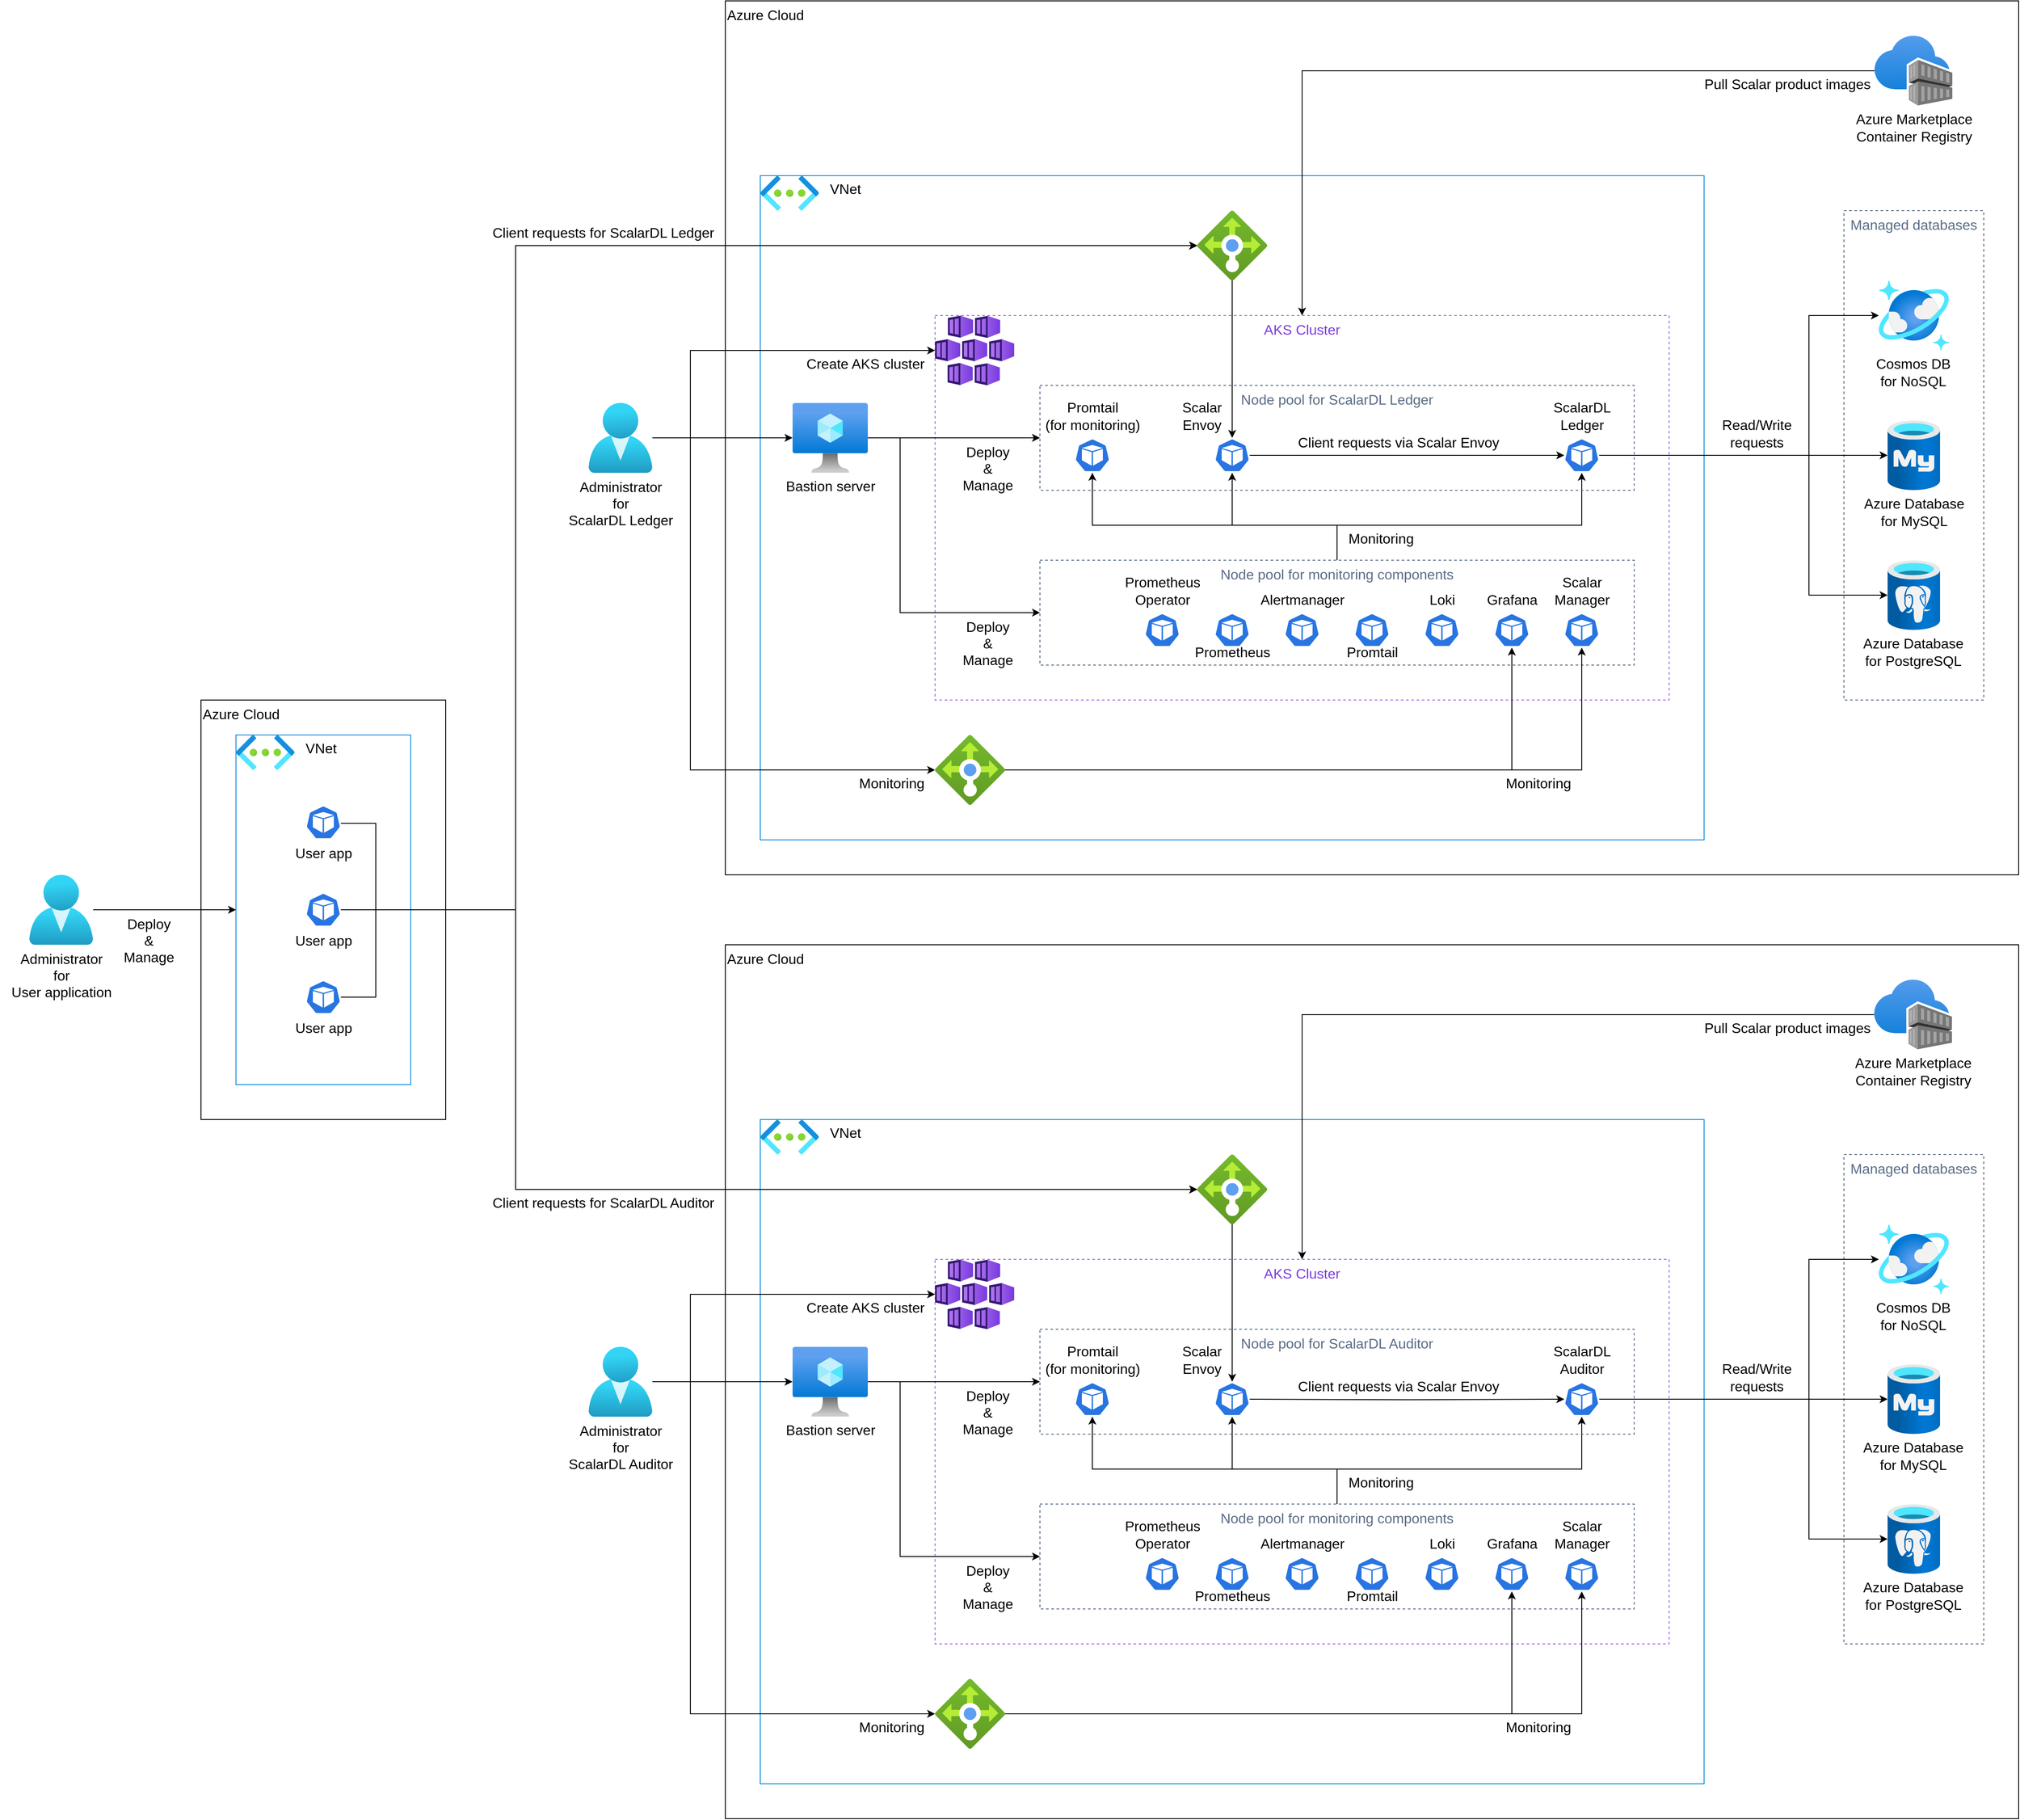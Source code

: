 <mxfile version="21.6.3" type="google">
  <diagram id="od8Rnb8N7IRgNO0WA-l_" name="ページ1">
    <mxGraphModel grid="1" page="1" gridSize="10" guides="1" tooltips="1" connect="1" arrows="1" fold="1" pageScale="1" pageWidth="827" pageHeight="1169" math="0" shadow="0">
      <root>
        <mxCell id="0" />
        <mxCell id="1" parent="0" />
        <mxCell id="EX_xdqJNYYm2CHZNdzQD-32" value="" style="fillColor=none;strokeColor=#1490df;verticalAlign=top;fontStyle=0;fontColor=#5A6C86;fontFamily=Helvetica;fontSize=12;align=left;" vertex="1" parent="1">
          <mxGeometry x="-640" y="280" width="1080" height="760" as="geometry" />
        </mxCell>
        <mxCell id="UtOP1kqGwqF7ZHsXyCKP-1" style="edgeStyle=orthogonalEdgeStyle;rounded=0;orthogonalLoop=1;jettySize=auto;html=1;" edge="1" parent="1" source="nU_rdTN2ys85tmJCLOdz-10" target="EX_xdqJNYYm2CHZNdzQD-21">
          <mxGeometry relative="1" as="geometry">
            <Array as="points">
              <mxPoint x="-920" y="1120" />
              <mxPoint x="-920" y="360" />
            </Array>
            <mxPoint x="-140" y="360" as="targetPoint" />
            <mxPoint x="-1120" y="1120.05" as="sourcePoint" />
          </mxGeometry>
        </mxCell>
        <mxCell id="UtOP1kqGwqF7ZHsXyCKP-7" style="edgeStyle=orthogonalEdgeStyle;rounded=0;orthogonalLoop=1;jettySize=auto;html=1;" edge="1" parent="1" source="nU_rdTN2ys85tmJCLOdz-10" target="EX_xdqJNYYm2CHZNdzQD-23">
          <mxGeometry relative="1" as="geometry">
            <Array as="points">
              <mxPoint x="-920" y="1120" />
              <mxPoint x="-920" y="1440" />
            </Array>
            <mxPoint x="-140.0" y="1440" as="targetPoint" />
            <mxPoint x="-1120" y="1120.05" as="sourcePoint" />
          </mxGeometry>
        </mxCell>
        <mxCell id="nU_rdTN2ys85tmJCLOdz-2" value="" style="fillColor=none;strokeColor=#1490df;verticalAlign=top;fontStyle=0;fontColor=#5A6C86;fontFamily=Helvetica;fontSize=12;align=left;" vertex="1" parent="1">
          <mxGeometry x="-1240" y="920" width="200" height="400" as="geometry" />
        </mxCell>
        <mxCell id="nU_rdTN2ys85tmJCLOdz-1" value="Azure Cloud" style="fillColor=none;strokeColor=#000000;verticalAlign=top;fontStyle=0;fontColor=#000000;fontFamily=Helvetica;fontSize=16;align=left;" vertex="1" parent="1">
          <mxGeometry x="-1280" y="880" width="280" height="480" as="geometry" />
        </mxCell>
        <mxCell id="UtOP1kqGwqF7ZHsXyCKP-2" style="edgeStyle=orthogonalEdgeStyle;rounded=0;orthogonalLoop=1;jettySize=auto;html=1;" edge="1" parent="1" source="nU_rdTN2ys85tmJCLOdz-11" target="EX_xdqJNYYm2CHZNdzQD-21">
          <mxGeometry relative="1" as="geometry">
            <Array as="points">
              <mxPoint x="-1080" y="1021" />
              <mxPoint x="-1080" y="1120" />
              <mxPoint x="-920" y="1120" />
              <mxPoint x="-920" y="360" />
            </Array>
            <mxPoint x="-140" y="360" as="targetPoint" />
            <mxPoint x="-1120" y="1027.05" as="sourcePoint" />
          </mxGeometry>
        </mxCell>
        <mxCell id="EX_xdqJNYYm2CHZNdzQD-35" value="Azure Cloud" style="fillColor=none;strokeColor=#000000;verticalAlign=top;fontStyle=0;fontColor=#000000;fontFamily=Helvetica;fontSize=16;align=left;" vertex="1" parent="1">
          <mxGeometry x="-680" y="80" width="1480" height="1000" as="geometry" />
        </mxCell>
        <mxCell id="EX_xdqJNYYm2CHZNdzQD-36" value="Azure Cloud" style="fillColor=none;strokeColor=#000000;verticalAlign=top;fontStyle=0;fontColor=#000000;fontFamily=Helvetica;fontSize=16;align=left;" vertex="1" parent="1">
          <mxGeometry x="-680" y="1160" width="1480" height="1000" as="geometry" />
        </mxCell>
        <mxCell id="EX_xdqJNYYm2CHZNdzQD-37" value="" style="fillColor=none;strokeColor=#1490df;verticalAlign=top;fontStyle=0;fontColor=#5A6C86;fontFamily=Helvetica;fontSize=12;align=left;" vertex="1" parent="1">
          <mxGeometry x="-640" y="1360" width="1080" height="760" as="geometry" />
        </mxCell>
        <mxCell id="EX_xdqJNYYm2CHZNdzQD-26" value="AKS Cluster" style="fillColor=none;strokeColor=#a265ec;dashed=1;verticalAlign=top;fontStyle=0;fontColor=#7a3ddd;strokeWidth=1;fontSize=16;" vertex="1" parent="1">
          <mxGeometry x="-440" y="440" width="840" height="440" as="geometry" />
        </mxCell>
        <mxCell id="EX_xdqJNYYm2CHZNdzQD-29" value="AKS Cluster" style="fillColor=none;strokeColor=#a265ec;dashed=1;verticalAlign=top;fontStyle=0;fontColor=#7a3ddd;strokeWidth=1;fontSize=16;" vertex="1" parent="1">
          <mxGeometry x="-440" y="1520" width="840" height="440" as="geometry" />
        </mxCell>
        <mxCell id="UtOP1kqGwqF7ZHsXyCKP-4" style="edgeStyle=orthogonalEdgeStyle;rounded=0;orthogonalLoop=1;jettySize=auto;html=1;" edge="1" parent="1" source="nU_rdTN2ys85tmJCLOdz-1" target="EX_xdqJNYYm2CHZNdzQD-23">
          <mxGeometry relative="1" as="geometry">
            <Array as="points">
              <mxPoint x="-920" y="1120" />
              <mxPoint x="-920" y="1440" />
            </Array>
            <mxPoint x="-140.0" y="1440" as="targetPoint" />
            <mxPoint x="-1120" y="1027.05" as="sourcePoint" />
          </mxGeometry>
        </mxCell>
        <mxCell id="UtOP1kqGwqF7ZHsXyCKP-8" style="edgeStyle=orthogonalEdgeStyle;rounded=0;orthogonalLoop=1;jettySize=auto;html=1;" edge="1" parent="1" source="nU_rdTN2ys85tmJCLOdz-1" target="EX_xdqJNYYm2CHZNdzQD-23">
          <mxGeometry relative="1" as="geometry">
            <Array as="points">
              <mxPoint x="-920" y="1120" />
              <mxPoint x="-920" y="1440" />
            </Array>
            <mxPoint x="-140.0" y="1440" as="targetPoint" />
            <mxPoint x="-1120" y="1212.95" as="sourcePoint" />
          </mxGeometry>
        </mxCell>
        <mxCell id="UtOP1kqGwqF7ZHsXyCKP-3" style="edgeStyle=orthogonalEdgeStyle;rounded=0;orthogonalLoop=1;jettySize=auto;html=1;" edge="1" parent="1" source="nU_rdTN2ys85tmJCLOdz-12" target="EX_xdqJNYYm2CHZNdzQD-21">
          <mxGeometry relative="1" as="geometry">
            <Array as="points">
              <mxPoint x="-1080" y="1220" />
              <mxPoint x="-1080" y="1120" />
              <mxPoint x="-920" y="1120" />
              <mxPoint x="-920" y="360" />
            </Array>
            <mxPoint x="-140" y="360" as="targetPoint" />
            <mxPoint x="-1120" y="1212.95" as="sourcePoint" />
          </mxGeometry>
        </mxCell>
        <mxCell id="XumjTPw2hBYQ-sRrh7FU-35" style="edgeStyle=orthogonalEdgeStyle;rounded=0;orthogonalLoop=1;jettySize=auto;html=1;fontFamily=Helvetica;fontSize=12;fontColor=#D05C17;" edge="1" parent="1" source="nU_rdTN2ys85tmJCLOdz-9" target="EX_xdqJNYYm2CHZNdzQD-30">
          <mxGeometry relative="1" as="geometry">
            <mxPoint x="-600" y="580" as="targetPoint" />
            <mxPoint x="-763.636" y="580" as="sourcePoint" />
          </mxGeometry>
        </mxCell>
        <mxCell id="eG7ZQN_vo8qLT-gt9y6S-61" style="edgeStyle=orthogonalEdgeStyle;rounded=0;orthogonalLoop=1;jettySize=auto;html=1;" edge="1" parent="1" source="nU_rdTN2ys85tmJCLOdz-9" target="EX_xdqJNYYm2CHZNdzQD-27">
          <mxGeometry relative="1" as="geometry">
            <Array as="points">
              <mxPoint x="-720" y="580" />
              <mxPoint x="-720" y="480" />
            </Array>
            <mxPoint x="-440.0" y="480" as="targetPoint" />
            <mxPoint x="-763.636" y="580" as="sourcePoint" />
          </mxGeometry>
        </mxCell>
        <mxCell id="XumjTPw2hBYQ-sRrh7FU-36" value="Managed databases" style="fillColor=none;strokeColor=#5A6C86;dashed=1;verticalAlign=top;fontStyle=0;fontColor=#5A6C86;fontFamily=Helvetica;fontSize=16;" vertex="1" parent="1">
          <mxGeometry x="600" y="320" width="160" height="560" as="geometry" />
        </mxCell>
        <mxCell id="eG7ZQN_vo8qLT-gt9y6S-23" style="edgeStyle=orthogonalEdgeStyle;rounded=0;orthogonalLoop=1;jettySize=auto;html=1;" edge="1" parent="1" source="nU_rdTN2ys85tmJCLOdz-18" target="EX_xdqJNYYm2CHZNdzQD-4">
          <mxGeometry relative="1" as="geometry">
            <Array as="points">
              <mxPoint x="560" y="600" />
              <mxPoint x="560" y="440" />
            </Array>
            <mxPoint x="640" y="440" as="targetPoint" />
            <mxPoint x="320" y="600.067" as="sourcePoint" />
          </mxGeometry>
        </mxCell>
        <mxCell id="eG7ZQN_vo8qLT-gt9y6S-40" style="edgeStyle=orthogonalEdgeStyle;rounded=0;orthogonalLoop=1;jettySize=auto;html=1;" edge="1" parent="1" source="nU_rdTN2ys85tmJCLOdz-18" target="EX_xdqJNYYm2CHZNdzQD-6">
          <mxGeometry relative="1" as="geometry">
            <Array as="points">
              <mxPoint x="560" y="600" />
              <mxPoint x="560" y="760" />
            </Array>
            <mxPoint x="640" y="759.957" as="targetPoint" />
            <mxPoint x="320" y="600.067" as="sourcePoint" />
          </mxGeometry>
        </mxCell>
        <mxCell id="eG7ZQN_vo8qLT-gt9y6S-41" style="edgeStyle=orthogonalEdgeStyle;rounded=0;orthogonalLoop=1;jettySize=auto;html=1;" edge="1" parent="1" source="nU_rdTN2ys85tmJCLOdz-18" target="EX_xdqJNYYm2CHZNdzQD-5">
          <mxGeometry relative="1" as="geometry">
            <Array as="points" />
            <mxPoint x="640" y="600.043" as="targetPoint" />
            <mxPoint x="320" y="600.067" as="sourcePoint" />
          </mxGeometry>
        </mxCell>
        <mxCell id="eG7ZQN_vo8qLT-gt9y6S-33" style="edgeStyle=orthogonalEdgeStyle;rounded=0;orthogonalLoop=1;jettySize=auto;html=1;entryX=0.5;entryY=1;entryDx=0;entryDy=0;entryPerimeter=0;" edge="1" parent="1" source="XumjTPw2hBYQ-sRrh7FU-18" target="nU_rdTN2ys85tmJCLOdz-17">
          <mxGeometry relative="1" as="geometry">
            <Array as="points">
              <mxPoint x="20" y="680" />
              <mxPoint x="-100" y="680" />
            </Array>
            <mxPoint x="-100" y="612.841" as="targetPoint" />
          </mxGeometry>
        </mxCell>
        <mxCell id="eG7ZQN_vo8qLT-gt9y6S-34" style="edgeStyle=orthogonalEdgeStyle;rounded=0;orthogonalLoop=1;jettySize=auto;html=1;entryX=0.5;entryY=1;entryDx=0;entryDy=0;entryPerimeter=0;" edge="1" parent="1" source="XumjTPw2hBYQ-sRrh7FU-18" target="nU_rdTN2ys85tmJCLOdz-18">
          <mxGeometry relative="1" as="geometry">
            <Array as="points">
              <mxPoint x="20" y="680" />
              <mxPoint x="300" y="680" />
            </Array>
            <mxPoint x="300" y="612.841" as="targetPoint" />
          </mxGeometry>
        </mxCell>
        <mxCell id="eG7ZQN_vo8qLT-gt9y6S-68" style="edgeStyle=orthogonalEdgeStyle;rounded=0;orthogonalLoop=1;jettySize=auto;html=1;entryX=0.5;entryY=1;entryDx=0;entryDy=0;entryPerimeter=0;" edge="1" parent="1" source="XumjTPw2hBYQ-sRrh7FU-18" target="nU_rdTN2ys85tmJCLOdz-16">
          <mxGeometry relative="1" as="geometry">
            <Array as="points">
              <mxPoint x="20" y="680" />
              <mxPoint x="-260" y="680" />
            </Array>
            <mxPoint x="-260" y="612.841" as="targetPoint" />
          </mxGeometry>
        </mxCell>
        <mxCell id="XumjTPw2hBYQ-sRrh7FU-18" value="Node pool for monitoring components" style="fillColor=none;strokeColor=#5A6C86;dashed=1;verticalAlign=top;fontStyle=0;fontColor=#5A6C86;fontFamily=Helvetica;fontSize=16;" vertex="1" parent="1">
          <mxGeometry x="-320" y="720" width="680" height="120" as="geometry" />
        </mxCell>
        <mxCell id="XumjTPw2hBYQ-sRrh7FU-22" value="Node pool for ScalarDL Ledger" style="fillColor=none;strokeColor=#5A6C86;dashed=1;verticalAlign=top;fontStyle=0;fontColor=#5A6C86;fontFamily=Helvetica;fontSize=16;" vertex="1" parent="1">
          <mxGeometry x="-320" y="520" width="680" height="120" as="geometry" />
        </mxCell>
        <mxCell id="XumjTPw2hBYQ-sRrh7FU-32" value="" style="edgeStyle=orthogonalEdgeStyle;rounded=0;orthogonalLoop=1;jettySize=auto;html=1;fontFamily=Helvetica;fontSize=12;fontColor=#D05C17;entryX=0;entryY=0.5;entryDx=0;entryDy=0;" edge="1" parent="1" source="EX_xdqJNYYm2CHZNdzQD-30" target="XumjTPw2hBYQ-sRrh7FU-18">
          <mxGeometry relative="1" as="geometry">
            <Array as="points">
              <mxPoint x="-480" y="580" />
              <mxPoint x="-480" y="780" />
            </Array>
            <mxPoint x="-520" y="580" as="sourcePoint" />
          </mxGeometry>
        </mxCell>
        <mxCell id="XumjTPw2hBYQ-sRrh7FU-33" value="" style="edgeStyle=orthogonalEdgeStyle;rounded=0;orthogonalLoop=1;jettySize=auto;html=1;fontFamily=Helvetica;fontSize=12;fontColor=#D05C17;entryX=0;entryY=0.5;entryDx=0;entryDy=0;" edge="1" parent="1" source="EX_xdqJNYYm2CHZNdzQD-30" target="XumjTPw2hBYQ-sRrh7FU-22">
          <mxGeometry relative="1" as="geometry">
            <mxPoint x="-520" y="580" as="sourcePoint" />
            <Array as="points" />
          </mxGeometry>
        </mxCell>
        <mxCell id="eG7ZQN_vo8qLT-gt9y6S-24" style="edgeStyle=orthogonalEdgeStyle;rounded=0;orthogonalLoop=1;jettySize=auto;html=1;" edge="1" parent="1" source="nU_rdTN2ys85tmJCLOdz-17" target="nU_rdTN2ys85tmJCLOdz-18">
          <mxGeometry relative="1" as="geometry">
            <mxPoint x="-80" y="600" as="sourcePoint" />
            <mxPoint x="280" y="600.067" as="targetPoint" />
          </mxGeometry>
        </mxCell>
        <mxCell id="eG7ZQN_vo8qLT-gt9y6S-35" value="Monitoring" style="text;html=1;align=center;verticalAlign=middle;resizable=0;points=[];autosize=1;strokeColor=none;fillColor=none;fontSize=16;" vertex="1" parent="1">
          <mxGeometry x="20" y="680" width="100" height="30" as="geometry" />
        </mxCell>
        <mxCell id="eG7ZQN_vo8qLT-gt9y6S-36" value="Bastion server" style="text;html=1;align=center;verticalAlign=middle;resizable=0;points=[];autosize=1;strokeColor=none;fillColor=none;fontSize=16;" vertex="1" parent="1">
          <mxGeometry x="-625" y="620.0" width="130" height="30" as="geometry" />
        </mxCell>
        <mxCell id="eG7ZQN_vo8qLT-gt9y6S-45" style="edgeStyle=orthogonalEdgeStyle;rounded=0;orthogonalLoop=1;jettySize=auto;html=1;entryX=0.5;entryY=1;entryDx=0;entryDy=0;entryPerimeter=0;" edge="1" parent="1" source="EX_xdqJNYYm2CHZNdzQD-24" target="nU_rdTN2ys85tmJCLOdz-26">
          <mxGeometry relative="1" as="geometry">
            <mxPoint x="-360.0" y="960" as="sourcePoint" />
            <mxPoint x="300" y="812.841" as="targetPoint" />
          </mxGeometry>
        </mxCell>
        <mxCell id="eG7ZQN_vo8qLT-gt9y6S-50" style="edgeStyle=orthogonalEdgeStyle;rounded=0;orthogonalLoop=1;jettySize=auto;html=1;entryX=0.5;entryY=1;entryDx=0;entryDy=0;entryPerimeter=0;" edge="1" parent="1" source="EX_xdqJNYYm2CHZNdzQD-24" target="nU_rdTN2ys85tmJCLOdz-32">
          <mxGeometry relative="1" as="geometry">
            <mxPoint x="-360.0" y="960" as="sourcePoint" />
            <mxPoint x="220" y="812.841" as="targetPoint" />
          </mxGeometry>
        </mxCell>
        <mxCell id="eG7ZQN_vo8qLT-gt9y6S-49" value="Monitoring" style="text;html=1;align=center;verticalAlign=middle;resizable=0;points=[];autosize=1;strokeColor=none;fillColor=none;fontSize=16;" vertex="1" parent="1">
          <mxGeometry x="-540" y="960" width="100" height="30" as="geometry" />
        </mxCell>
        <mxCell id="tqQFtVf9cBMd6XpxgD0x-11" style="edgeStyle=orthogonalEdgeStyle;rounded=0;orthogonalLoop=1;jettySize=auto;html=1;" edge="1" parent="1" source="nU_rdTN2ys85tmJCLOdz-9" target="EX_xdqJNYYm2CHZNdzQD-24">
          <mxGeometry relative="1" as="geometry">
            <Array as="points">
              <mxPoint x="-720" y="580" />
              <mxPoint x="-720" y="960" />
            </Array>
            <mxPoint x="-440.0" y="960" as="targetPoint" />
            <mxPoint x="-763.636" y="580" as="sourcePoint" />
          </mxGeometry>
        </mxCell>
        <mxCell id="eG7ZQN_vo8qLT-gt9y6S-51" value="Administrator&lt;br style=&quot;font-size: 16px;&quot;&gt;for&lt;br style=&quot;font-size: 16px;&quot;&gt;ScalarDL Ledger" style="text;html=1;align=center;verticalAlign=middle;resizable=0;points=[];autosize=1;strokeColor=none;fillColor=none;fontSize=16;" vertex="1" parent="1">
          <mxGeometry x="-870" y="620" width="140" height="70" as="geometry" />
        </mxCell>
        <mxCell id="tqQFtVf9cBMd6XpxgD0x-10" style="edgeStyle=orthogonalEdgeStyle;rounded=0;orthogonalLoop=1;jettySize=auto;html=1;" edge="1" parent="1" source="EX_xdqJNYYm2CHZNdzQD-16" target="EX_xdqJNYYm2CHZNdzQD-26">
          <mxGeometry relative="1" as="geometry">
            <Array as="points">
              <mxPoint x="-20" y="160" />
            </Array>
            <mxPoint x="640" y="160.043" as="sourcePoint" />
            <mxPoint x="-20.0" y="440" as="targetPoint" />
          </mxGeometry>
        </mxCell>
        <mxCell id="eG7ZQN_vo8qLT-gt9y6S-57" value="Pull Scalar product images" style="text;html=1;align=center;verticalAlign=middle;resizable=0;points=[];autosize=1;strokeColor=none;fillColor=none;fontSize=16;" vertex="1" parent="1">
          <mxGeometry x="430" y="160" width="210" height="30" as="geometry" />
        </mxCell>
        <mxCell id="eG7ZQN_vo8qLT-gt9y6S-59" value="Create AKS cluster" style="text;html=1;align=center;verticalAlign=middle;resizable=0;points=[];autosize=1;strokeColor=none;fillColor=none;fontSize=16;" vertex="1" parent="1">
          <mxGeometry x="-600" y="480" width="160" height="30" as="geometry" />
        </mxCell>
        <mxCell id="eG7ZQN_vo8qLT-gt9y6S-73" value="Client requests via Scalar Envoy" style="text;html=1;align=center;verticalAlign=middle;resizable=0;points=[];autosize=1;strokeColor=none;fillColor=none;fontSize=16;" vertex="1" parent="1">
          <mxGeometry x="-35" y="570" width="250" height="30" as="geometry" />
        </mxCell>
        <mxCell id="eG7ZQN_vo8qLT-gt9y6S-74" value="Read/Write&lt;br style=&quot;font-size: 16px;&quot;&gt;requests" style="text;html=1;align=center;verticalAlign=middle;resizable=0;points=[];autosize=1;strokeColor=none;fillColor=none;fontSize=16;" vertex="1" parent="1">
          <mxGeometry x="450" y="550.0" width="100" height="50" as="geometry" />
        </mxCell>
        <mxCell id="tqQFtVf9cBMd6XpxgD0x-13" value="Deploy&lt;br&gt;&amp;amp;&lt;br&gt;Manage" style="text;html=1;align=center;verticalAlign=middle;resizable=0;points=[];autosize=1;strokeColor=none;fillColor=none;fontSize=16;" vertex="1" parent="1">
          <mxGeometry x="-420" y="780" width="80" height="70" as="geometry" />
        </mxCell>
        <mxCell id="tqQFtVf9cBMd6XpxgD0x-21" value="Monitoring" style="text;html=1;align=center;verticalAlign=middle;resizable=0;points=[];autosize=1;strokeColor=none;fillColor=none;fontSize=16;" vertex="1" parent="1">
          <mxGeometry x="200" y="960" width="100" height="30" as="geometry" />
        </mxCell>
        <mxCell id="UtOP1kqGwqF7ZHsXyCKP-9" style="edgeStyle=orthogonalEdgeStyle;rounded=0;orthogonalLoop=1;jettySize=auto;html=1;entryX=0.5;entryY=0;entryDx=0;entryDy=0;entryPerimeter=0;" edge="1" parent="1" source="EX_xdqJNYYm2CHZNdzQD-21" target="nU_rdTN2ys85tmJCLOdz-17">
          <mxGeometry relative="1" as="geometry">
            <mxPoint x="-100" y="400" as="sourcePoint" />
            <mxPoint x="-100" y="587.159" as="targetPoint" />
          </mxGeometry>
        </mxCell>
        <mxCell id="kts-2amzLd4KtE07fWtA-69" value="Managed databases" style="fillColor=none;strokeColor=#5A6C86;dashed=1;verticalAlign=top;fontStyle=0;fontColor=#5A6C86;fontFamily=Helvetica;fontSize=16;" vertex="1" parent="1">
          <mxGeometry x="600" y="1400" width="160" height="560" as="geometry" />
        </mxCell>
        <mxCell id="kts-2amzLd4KtE07fWtA-73" style="edgeStyle=orthogonalEdgeStyle;rounded=0;orthogonalLoop=1;jettySize=auto;html=1;" edge="1" parent="1" source="nU_rdTN2ys85tmJCLOdz-33" target="EX_xdqJNYYm2CHZNdzQD-12">
          <mxGeometry relative="1" as="geometry">
            <Array as="points">
              <mxPoint x="560" y="1680" />
              <mxPoint x="560" y="1520" />
            </Array>
            <mxPoint x="640" y="1520" as="targetPoint" />
            <mxPoint x="320" y="1680.056" as="sourcePoint" />
          </mxGeometry>
        </mxCell>
        <mxCell id="kts-2amzLd4KtE07fWtA-74" style="edgeStyle=orthogonalEdgeStyle;rounded=0;orthogonalLoop=1;jettySize=auto;html=1;" edge="1" parent="1" source="nU_rdTN2ys85tmJCLOdz-33" target="EX_xdqJNYYm2CHZNdzQD-14">
          <mxGeometry relative="1" as="geometry">
            <Array as="points">
              <mxPoint x="560" y="1680" />
              <mxPoint x="560" y="1840" />
            </Array>
            <mxPoint x="640" y="1840.043" as="targetPoint" />
            <mxPoint x="320" y="1680.056" as="sourcePoint" />
          </mxGeometry>
        </mxCell>
        <mxCell id="kts-2amzLd4KtE07fWtA-75" style="edgeStyle=orthogonalEdgeStyle;rounded=0;orthogonalLoop=1;jettySize=auto;html=1;" edge="1" parent="1" source="nU_rdTN2ys85tmJCLOdz-33" target="EX_xdqJNYYm2CHZNdzQD-13">
          <mxGeometry relative="1" as="geometry">
            <Array as="points" />
            <mxPoint x="640" y="1680.043" as="targetPoint" />
            <mxPoint x="320" y="1680.056" as="sourcePoint" />
          </mxGeometry>
        </mxCell>
        <mxCell id="kts-2amzLd4KtE07fWtA-77" style="edgeStyle=orthogonalEdgeStyle;rounded=0;orthogonalLoop=1;jettySize=auto;html=1;entryX=0.5;entryY=1;entryDx=0;entryDy=0;entryPerimeter=0;" edge="1" parent="1" source="kts-2amzLd4KtE07fWtA-80" target="nU_rdTN2ys85tmJCLOdz-34">
          <mxGeometry relative="1" as="geometry">
            <Array as="points">
              <mxPoint x="20" y="1760" />
              <mxPoint x="-100" y="1760" />
            </Array>
            <mxPoint x="-100" y="1692.841" as="targetPoint" />
          </mxGeometry>
        </mxCell>
        <mxCell id="kts-2amzLd4KtE07fWtA-78" style="edgeStyle=orthogonalEdgeStyle;rounded=0;orthogonalLoop=1;jettySize=auto;html=1;entryX=0.5;entryY=1;entryDx=0;entryDy=0;entryPerimeter=0;" edge="1" parent="1" source="kts-2amzLd4KtE07fWtA-80" target="nU_rdTN2ys85tmJCLOdz-33">
          <mxGeometry relative="1" as="geometry">
            <Array as="points">
              <mxPoint x="20" y="1760" />
              <mxPoint x="300" y="1760" />
            </Array>
            <mxPoint x="300" y="1692.841" as="targetPoint" />
          </mxGeometry>
        </mxCell>
        <mxCell id="kts-2amzLd4KtE07fWtA-79" style="edgeStyle=orthogonalEdgeStyle;rounded=0;orthogonalLoop=1;jettySize=auto;html=1;entryX=0.5;entryY=1;entryDx=0;entryDy=0;entryPerimeter=0;" edge="1" parent="1" source="kts-2amzLd4KtE07fWtA-80" target="nU_rdTN2ys85tmJCLOdz-35">
          <mxGeometry relative="1" as="geometry">
            <Array as="points">
              <mxPoint x="20" y="1760" />
              <mxPoint x="-260" y="1760" />
            </Array>
            <mxPoint x="-260" y="1692.841" as="targetPoint" />
          </mxGeometry>
        </mxCell>
        <mxCell id="kts-2amzLd4KtE07fWtA-80" value="Node pool for monitoring components" style="fillColor=none;strokeColor=#5A6C86;dashed=1;verticalAlign=top;fontStyle=0;fontColor=#5A6C86;fontFamily=Helvetica;fontSize=16;" vertex="1" parent="1">
          <mxGeometry x="-320" y="1800" width="680" height="120" as="geometry" />
        </mxCell>
        <mxCell id="kts-2amzLd4KtE07fWtA-81" value="Node pool for ScalarDL Auditor" style="fillColor=none;strokeColor=#5A6C86;dashed=1;verticalAlign=top;fontStyle=0;fontColor=#5A6C86;fontFamily=Helvetica;fontSize=16;" vertex="1" parent="1">
          <mxGeometry x="-320" y="1600" width="680" height="120" as="geometry" />
        </mxCell>
        <mxCell id="kts-2amzLd4KtE07fWtA-82" value="" style="edgeStyle=orthogonalEdgeStyle;rounded=0;orthogonalLoop=1;jettySize=auto;html=1;fontFamily=Helvetica;fontSize=12;fontColor=#D05C17;entryX=0;entryY=0.5;entryDx=0;entryDy=0;" edge="1" parent="1" source="EX_xdqJNYYm2CHZNdzQD-31" target="kts-2amzLd4KtE07fWtA-80">
          <mxGeometry relative="1" as="geometry">
            <Array as="points">
              <mxPoint x="-480" y="1660" />
              <mxPoint x="-480" y="1860" />
            </Array>
            <mxPoint x="-520" y="1660" as="sourcePoint" />
          </mxGeometry>
        </mxCell>
        <mxCell id="kts-2amzLd4KtE07fWtA-83" value="" style="edgeStyle=orthogonalEdgeStyle;rounded=0;orthogonalLoop=1;jettySize=auto;html=1;fontFamily=Helvetica;fontSize=12;fontColor=#D05C17;entryX=0;entryY=0.5;entryDx=0;entryDy=0;" edge="1" parent="1" source="EX_xdqJNYYm2CHZNdzQD-31" target="kts-2amzLd4KtE07fWtA-81">
          <mxGeometry relative="1" as="geometry">
            <mxPoint x="-520" y="1660" as="sourcePoint" />
            <Array as="points" />
          </mxGeometry>
        </mxCell>
        <mxCell id="kts-2amzLd4KtE07fWtA-85" value="ScalarDL&lt;br&gt;Auditor" style="text;html=1;align=center;verticalAlign=middle;resizable=0;points=[];autosize=1;strokeColor=none;fillColor=none;fontSize=16;" vertex="1" parent="1">
          <mxGeometry x="255" y="1610" width="90" height="50" as="geometry" />
        </mxCell>
        <mxCell id="kts-2amzLd4KtE07fWtA-86" value="Scalar&lt;br&gt;Envoy" style="text;html=1;align=center;verticalAlign=middle;resizable=0;points=[];autosize=1;strokeColor=none;fillColor=none;fontSize=16;" vertex="1" parent="1">
          <mxGeometry x="-170" y="1610" width="70" height="50" as="geometry" />
        </mxCell>
        <mxCell id="kts-2amzLd4KtE07fWtA-87" value="Prometheus&lt;br style=&quot;font-size: 16px;&quot;&gt;Operator" style="text;html=1;align=center;verticalAlign=middle;resizable=0;points=[];autosize=1;strokeColor=none;fillColor=none;fontSize=16;" vertex="1" parent="1">
          <mxGeometry x="-235" y="1810" width="110" height="50" as="geometry" />
        </mxCell>
        <mxCell id="kts-2amzLd4KtE07fWtA-94" style="edgeStyle=orthogonalEdgeStyle;rounded=0;orthogonalLoop=1;jettySize=auto;html=1;" edge="1" parent="1" target="nU_rdTN2ys85tmJCLOdz-33">
          <mxGeometry relative="1" as="geometry">
            <mxPoint x="-80" y="1680.056" as="sourcePoint" />
            <mxPoint x="280" y="1680" as="targetPoint" />
          </mxGeometry>
        </mxCell>
        <mxCell id="kts-2amzLd4KtE07fWtA-100" value="Monitoring" style="text;html=1;align=center;verticalAlign=middle;resizable=0;points=[];autosize=1;strokeColor=none;fillColor=none;fontSize=16;" vertex="1" parent="1">
          <mxGeometry x="20" y="1760" width="100" height="30" as="geometry" />
        </mxCell>
        <mxCell id="kts-2amzLd4KtE07fWtA-101" value="Bastion server" style="text;html=1;align=center;verticalAlign=middle;resizable=0;points=[];autosize=1;strokeColor=none;fillColor=none;fontSize=16;" vertex="1" parent="1">
          <mxGeometry x="-625" y="1700" width="130" height="30" as="geometry" />
        </mxCell>
        <mxCell id="kts-2amzLd4KtE07fWtA-103" style="edgeStyle=orthogonalEdgeStyle;rounded=0;orthogonalLoop=1;jettySize=auto;html=1;entryX=0.5;entryY=1;entryDx=0;entryDy=0;entryPerimeter=0;" edge="1" parent="1" source="EX_xdqJNYYm2CHZNdzQD-25" target="nU_rdTN2ys85tmJCLOdz-42">
          <mxGeometry relative="1" as="geometry">
            <mxPoint x="-360.0" y="2040.0" as="sourcePoint" />
            <mxPoint x="300" y="1892.841" as="targetPoint" />
          </mxGeometry>
        </mxCell>
        <mxCell id="kts-2amzLd4KtE07fWtA-104" style="edgeStyle=orthogonalEdgeStyle;rounded=0;orthogonalLoop=1;jettySize=auto;html=1;entryX=0.5;entryY=1;entryDx=0;entryDy=0;entryPerimeter=0;" edge="1" parent="1" source="EX_xdqJNYYm2CHZNdzQD-25" target="nU_rdTN2ys85tmJCLOdz-41">
          <mxGeometry relative="1" as="geometry">
            <mxPoint x="-360.0" y="2040.0" as="sourcePoint" />
            <mxPoint x="220" y="1892.841" as="targetPoint" />
          </mxGeometry>
        </mxCell>
        <mxCell id="kts-2amzLd4KtE07fWtA-106" value="Monitoring" style="text;html=1;align=center;verticalAlign=middle;resizable=0;points=[];autosize=1;strokeColor=none;fillColor=none;fontSize=16;" vertex="1" parent="1">
          <mxGeometry x="-540" y="2040" width="100" height="30" as="geometry" />
        </mxCell>
        <mxCell id="kts-2amzLd4KtE07fWtA-107" style="edgeStyle=orthogonalEdgeStyle;rounded=0;orthogonalLoop=1;jettySize=auto;html=1;" edge="1" parent="1" source="EX_xdqJNYYm2CHZNdzQD-18" target="EX_xdqJNYYm2CHZNdzQD-29">
          <mxGeometry relative="1" as="geometry">
            <Array as="points">
              <mxPoint x="-20" y="1240" />
            </Array>
            <mxPoint x="640" y="1240.043" as="sourcePoint" />
            <mxPoint x="-20.0" y="1520" as="targetPoint" />
          </mxGeometry>
        </mxCell>
        <mxCell id="kts-2amzLd4KtE07fWtA-110" value="Pull Scalar product images" style="text;html=1;align=center;verticalAlign=middle;resizable=0;points=[];autosize=1;strokeColor=none;fillColor=none;fontSize=16;" vertex="1" parent="1">
          <mxGeometry x="430" y="1240" width="210" height="30" as="geometry" />
        </mxCell>
        <mxCell id="kts-2amzLd4KtE07fWtA-111" value="Create AKS cluster" style="text;html=1;align=center;verticalAlign=middle;resizable=0;points=[];autosize=1;strokeColor=none;fillColor=none;fontSize=16;" vertex="1" parent="1">
          <mxGeometry x="-600" y="1560" width="160" height="30" as="geometry" />
        </mxCell>
        <mxCell id="kts-2amzLd4KtE07fWtA-117" value="Promtail&lt;br style=&quot;font-size: 16px;&quot;&gt;(for monitoring)" style="text;html=1;align=center;verticalAlign=middle;resizable=0;points=[];autosize=1;strokeColor=none;fillColor=none;fontSize=16;" vertex="1" parent="1">
          <mxGeometry x="-325" y="1610" width="130" height="50" as="geometry" />
        </mxCell>
        <mxCell id="kts-2amzLd4KtE07fWtA-121" value="Client requests via Scalar Envoy" style="text;html=1;align=center;verticalAlign=middle;resizable=0;points=[];autosize=1;strokeColor=none;fillColor=none;fontSize=16;" vertex="1" parent="1">
          <mxGeometry x="-35" y="1650" width="250" height="30" as="geometry" />
        </mxCell>
        <mxCell id="kts-2amzLd4KtE07fWtA-122" value="Read/Write&lt;br style=&quot;font-size: 16px;&quot;&gt;requests" style="text;html=1;align=center;verticalAlign=middle;resizable=0;points=[];autosize=1;strokeColor=none;fillColor=none;fontSize=16;" vertex="1" parent="1">
          <mxGeometry x="450" y="1630" width="100" height="50" as="geometry" />
        </mxCell>
        <mxCell id="kts-2amzLd4KtE07fWtA-123" value="Deploy&lt;br&gt;&amp;amp;&lt;br&gt;Manage" style="text;html=1;align=center;verticalAlign=middle;resizable=0;points=[];autosize=1;strokeColor=none;fillColor=none;fontSize=16;" vertex="1" parent="1">
          <mxGeometry x="-420" y="1860" width="80" height="70" as="geometry" />
        </mxCell>
        <mxCell id="kts-2amzLd4KtE07fWtA-124" value="Monitoring" style="text;html=1;align=center;verticalAlign=middle;resizable=0;points=[];autosize=1;strokeColor=none;fillColor=none;fontSize=16;" vertex="1" parent="1">
          <mxGeometry x="200" y="2040" width="100" height="30" as="geometry" />
        </mxCell>
        <mxCell id="UtOP1kqGwqF7ZHsXyCKP-10" style="edgeStyle=orthogonalEdgeStyle;rounded=0;orthogonalLoop=1;jettySize=auto;html=1;" edge="1" parent="1" source="EX_xdqJNYYm2CHZNdzQD-23" target="nU_rdTN2ys85tmJCLOdz-34">
          <mxGeometry relative="1" as="geometry">
            <mxPoint x="-100.0" y="1480" as="sourcePoint" />
            <mxPoint x="-100" y="1667.159" as="targetPoint" />
          </mxGeometry>
        </mxCell>
        <mxCell id="kts-2amzLd4KtE07fWtA-129" style="edgeStyle=orthogonalEdgeStyle;rounded=0;orthogonalLoop=1;jettySize=auto;html=1;" edge="1" parent="1" source="nU_rdTN2ys85tmJCLOdz-6" target="EX_xdqJNYYm2CHZNdzQD-28">
          <mxGeometry relative="1" as="geometry">
            <Array as="points">
              <mxPoint x="-720" y="1660" />
              <mxPoint x="-720" y="1560" />
            </Array>
            <mxPoint x="-440.0" y="1560" as="targetPoint" />
            <mxPoint x="-763.636" y="1660.0" as="sourcePoint" />
          </mxGeometry>
        </mxCell>
        <mxCell id="kts-2amzLd4KtE07fWtA-130" style="edgeStyle=orthogonalEdgeStyle;rounded=0;orthogonalLoop=1;jettySize=auto;html=1;" edge="1" parent="1" source="nU_rdTN2ys85tmJCLOdz-6" target="EX_xdqJNYYm2CHZNdzQD-31">
          <mxGeometry relative="1" as="geometry">
            <mxPoint x="-600" y="1660" as="targetPoint" />
            <mxPoint x="-763.636" y="1660.0" as="sourcePoint" />
          </mxGeometry>
        </mxCell>
        <mxCell id="kts-2amzLd4KtE07fWtA-131" style="edgeStyle=orthogonalEdgeStyle;rounded=0;orthogonalLoop=1;jettySize=auto;html=1;" edge="1" parent="1" source="nU_rdTN2ys85tmJCLOdz-6" target="EX_xdqJNYYm2CHZNdzQD-25">
          <mxGeometry relative="1" as="geometry">
            <Array as="points">
              <mxPoint x="-720" y="1660" />
              <mxPoint x="-720" y="2040" />
            </Array>
            <mxPoint x="-440.0" y="2040.0" as="targetPoint" />
            <mxPoint x="-763.636" y="1660.0" as="sourcePoint" />
          </mxGeometry>
        </mxCell>
        <mxCell id="kts-2amzLd4KtE07fWtA-127" value="Administrator&lt;br style=&quot;font-size: 16px;&quot;&gt;for&lt;br style=&quot;font-size: 16px;&quot;&gt;ScalarDL Auditor" style="text;html=1;align=center;verticalAlign=middle;resizable=0;points=[];autosize=1;strokeColor=none;fillColor=none;fontSize=16;" vertex="1" parent="1">
          <mxGeometry x="-870" y="1700" width="140" height="70" as="geometry" />
        </mxCell>
        <mxCell id="kts-2amzLd4KtE07fWtA-144" style="edgeStyle=orthogonalEdgeStyle;rounded=0;orthogonalLoop=1;jettySize=auto;html=1;entryX=0;entryY=0.5;entryDx=0;entryDy=0;" edge="1" parent="1" source="nU_rdTN2ys85tmJCLOdz-5">
          <mxGeometry relative="1" as="geometry">
            <mxPoint x="-1403.636" y="1120" as="sourcePoint" />
            <mxPoint x="-1240" y="1120" as="targetPoint" />
          </mxGeometry>
        </mxCell>
        <mxCell id="kts-2amzLd4KtE07fWtA-133" value="Administrator&lt;br style=&quot;font-size: 16px;&quot;&gt;for&lt;br style=&quot;font-size: 16px;&quot;&gt;User application" style="text;html=1;align=center;verticalAlign=middle;resizable=0;points=[];autosize=1;strokeColor=none;fillColor=none;fontSize=16;" vertex="1" parent="1">
          <mxGeometry x="-1510" y="1160" width="140" height="70" as="geometry" />
        </mxCell>
        <mxCell id="kts-2amzLd4KtE07fWtA-140" value="User app" style="text;html=1;align=center;verticalAlign=middle;resizable=0;points=[];autosize=1;strokeColor=none;fillColor=none;fontSize=16;" vertex="1" parent="1">
          <mxGeometry x="-1185" y="1040" width="90" height="30" as="geometry" />
        </mxCell>
        <mxCell id="kts-2amzLd4KtE07fWtA-141" value="User app" style="text;html=1;align=center;verticalAlign=middle;resizable=0;points=[];autosize=1;strokeColor=none;fillColor=none;fontSize=16;" vertex="1" parent="1">
          <mxGeometry x="-1185" y="1140" width="90" height="30" as="geometry" />
        </mxCell>
        <mxCell id="kts-2amzLd4KtE07fWtA-143" value="User app" style="text;html=1;align=center;verticalAlign=middle;resizable=0;points=[];autosize=1;strokeColor=none;fillColor=none;fontSize=16;" vertex="1" parent="1">
          <mxGeometry x="-1185" y="1240.0" width="90" height="30" as="geometry" />
        </mxCell>
        <mxCell id="kts-2amzLd4KtE07fWtA-145" value="Deploy&lt;br&gt;&amp;amp;&lt;br&gt;Manage" style="text;html=1;align=center;verticalAlign=middle;resizable=0;points=[];autosize=1;strokeColor=none;fillColor=none;fontSize=16;" vertex="1" parent="1">
          <mxGeometry x="-1380" y="1120" width="80" height="70" as="geometry" />
        </mxCell>
        <mxCell id="UtOP1kqGwqF7ZHsXyCKP-11" value="Client requests for ScalarDL Ledger" style="text;html=1;align=center;verticalAlign=middle;resizable=0;points=[];autosize=1;strokeColor=none;fillColor=none;fontSize=16;" vertex="1" parent="1">
          <mxGeometry x="-960" y="330" width="280" height="30" as="geometry" />
        </mxCell>
        <mxCell id="UtOP1kqGwqF7ZHsXyCKP-12" value="Client requests for ScalarDL Auditor" style="text;html=1;align=center;verticalAlign=middle;resizable=0;points=[];autosize=1;strokeColor=none;fillColor=none;fontSize=16;" vertex="1" parent="1">
          <mxGeometry x="-960" y="1440" width="280" height="30" as="geometry" />
        </mxCell>
        <mxCell id="EX_xdqJNYYm2CHZNdzQD-1" value="Cosmos DB&lt;br style=&quot;font-size: 16px;&quot;&gt;for NoSQL" style="text;html=1;align=center;verticalAlign=middle;resizable=0;points=[];autosize=1;strokeColor=none;fillColor=none;fontSize=16;" vertex="1" parent="1">
          <mxGeometry x="624.18" y="480" width="110" height="50" as="geometry" />
        </mxCell>
        <mxCell id="EX_xdqJNYYm2CHZNdzQD-2" value="Azure Database&lt;br style=&quot;font-size: 16px;&quot;&gt;for MySQL" style="text;html=1;align=center;verticalAlign=middle;resizable=0;points=[];autosize=1;strokeColor=none;fillColor=none;fontSize=16;" vertex="1" parent="1">
          <mxGeometry x="610" y="640" width="140" height="50" as="geometry" />
        </mxCell>
        <mxCell id="EX_xdqJNYYm2CHZNdzQD-3" value="Azure Database&lt;br style=&quot;font-size: 16px;&quot;&gt;for PostgreSQL" style="text;html=1;align=center;verticalAlign=middle;resizable=0;points=[];autosize=1;strokeColor=none;fillColor=none;fontSize=16;" vertex="1" parent="1">
          <mxGeometry x="609.18" y="800" width="140" height="50" as="geometry" />
        </mxCell>
        <mxCell id="EX_xdqJNYYm2CHZNdzQD-4" value="" style="image;aspect=fixed;html=1;points=[];align=center;fontSize=12;image=img/lib/azure2/databases/Azure_Cosmos_DB.svg;" vertex="1" parent="1">
          <mxGeometry x="640" y="400" width="80" height="80" as="geometry" />
        </mxCell>
        <mxCell id="EX_xdqJNYYm2CHZNdzQD-5" value="" style="image;aspect=fixed;html=1;points=[];align=center;fontSize=12;image=img/lib/azure2/databases/Azure_Database_MySQL_Server.svg;" vertex="1" parent="1">
          <mxGeometry x="650" y="560.0" width="60" height="80" as="geometry" />
        </mxCell>
        <mxCell id="EX_xdqJNYYm2CHZNdzQD-6" value="" style="image;aspect=fixed;html=1;points=[];align=center;fontSize=12;image=img/lib/azure2/databases/Azure_Database_PostgreSQL_Server.svg;" vertex="1" parent="1">
          <mxGeometry x="650" y="720" width="60" height="80" as="geometry" />
        </mxCell>
        <mxCell id="EX_xdqJNYYm2CHZNdzQD-9" value="Cosmos DB&lt;br style=&quot;font-size: 16px;&quot;&gt;for NoSQL" style="text;html=1;align=center;verticalAlign=middle;resizable=0;points=[];autosize=1;strokeColor=none;fillColor=none;fontSize=16;" vertex="1" parent="1">
          <mxGeometry x="624.17" y="1560" width="110" height="50" as="geometry" />
        </mxCell>
        <mxCell id="EX_xdqJNYYm2CHZNdzQD-10" value="Azure Database&lt;br style=&quot;font-size: 16px;&quot;&gt;for MySQL" style="text;html=1;align=center;verticalAlign=middle;resizable=0;points=[];autosize=1;strokeColor=none;fillColor=none;fontSize=16;" vertex="1" parent="1">
          <mxGeometry x="609.17" y="1720" width="140" height="50" as="geometry" />
        </mxCell>
        <mxCell id="EX_xdqJNYYm2CHZNdzQD-11" value="Azure Database&lt;br style=&quot;font-size: 16px;&quot;&gt;for PostgreSQL" style="text;html=1;align=center;verticalAlign=middle;resizable=0;points=[];autosize=1;strokeColor=none;fillColor=none;fontSize=16;" vertex="1" parent="1">
          <mxGeometry x="609.17" y="1880" width="140" height="50" as="geometry" />
        </mxCell>
        <mxCell id="EX_xdqJNYYm2CHZNdzQD-12" value="" style="image;aspect=fixed;html=1;points=[];align=center;fontSize=12;image=img/lib/azure2/databases/Azure_Cosmos_DB.svg;" vertex="1" parent="1">
          <mxGeometry x="640" y="1480" width="80" height="80" as="geometry" />
        </mxCell>
        <mxCell id="EX_xdqJNYYm2CHZNdzQD-13" value="" style="image;aspect=fixed;html=1;points=[];align=center;fontSize=12;image=img/lib/azure2/databases/Azure_Database_MySQL_Server.svg;" vertex="1" parent="1">
          <mxGeometry x="650" y="1640" width="60" height="80" as="geometry" />
        </mxCell>
        <mxCell id="EX_xdqJNYYm2CHZNdzQD-14" value="" style="image;aspect=fixed;html=1;points=[];align=center;fontSize=12;image=img/lib/azure2/databases/Azure_Database_PostgreSQL_Server.svg;" vertex="1" parent="1">
          <mxGeometry x="650" y="1800" width="60" height="80" as="geometry" />
        </mxCell>
        <mxCell id="EX_xdqJNYYm2CHZNdzQD-15" value="Azure Marketplace&lt;br style=&quot;font-size: 16px;&quot;&gt;Container Registry" style="text;html=1;align=center;verticalAlign=middle;resizable=0;points=[];autosize=1;strokeColor=none;fillColor=none;fontSize=16;" vertex="1" parent="1">
          <mxGeometry x="599.58" y="200" width="160" height="50" as="geometry" />
        </mxCell>
        <mxCell id="EX_xdqJNYYm2CHZNdzQD-16" value="" style="image;aspect=fixed;html=1;points=[];align=center;fontSize=12;image=img/lib/azure2/containers/Container_Registries.svg;" vertex="1" parent="1">
          <mxGeometry x="635" y="120" width="89.17" height="80" as="geometry" />
        </mxCell>
        <mxCell id="EX_xdqJNYYm2CHZNdzQD-17" value="Azure Marketplace&lt;br style=&quot;font-size: 16px;&quot;&gt;Container Registry" style="text;html=1;align=center;verticalAlign=middle;resizable=0;points=[];autosize=1;strokeColor=none;fillColor=none;fontSize=16;" vertex="1" parent="1">
          <mxGeometry x="599.17" y="1280" width="160" height="50" as="geometry" />
        </mxCell>
        <mxCell id="EX_xdqJNYYm2CHZNdzQD-18" value="" style="image;aspect=fixed;html=1;points=[];align=center;fontSize=12;image=img/lib/azure2/containers/Container_Registries.svg;" vertex="1" parent="1">
          <mxGeometry x="634.59" y="1200" width="89.17" height="80" as="geometry" />
        </mxCell>
        <mxCell id="EX_xdqJNYYm2CHZNdzQD-21" value="" style="image;aspect=fixed;html=1;points=[];align=center;fontSize=12;image=img/lib/azure2/networking/Load_Balancers.svg;" vertex="1" parent="1">
          <mxGeometry x="-140" y="320" width="80" height="80" as="geometry" />
        </mxCell>
        <mxCell id="EX_xdqJNYYm2CHZNdzQD-23" value="" style="image;aspect=fixed;html=1;points=[];align=center;fontSize=12;image=img/lib/azure2/networking/Load_Balancers.svg;" vertex="1" parent="1">
          <mxGeometry x="-140" y="1400" width="80" height="80" as="geometry" />
        </mxCell>
        <mxCell id="EX_xdqJNYYm2CHZNdzQD-24" value="" style="image;aspect=fixed;html=1;points=[];align=center;fontSize=12;image=img/lib/azure2/networking/Load_Balancers.svg;" vertex="1" parent="1">
          <mxGeometry x="-440" y="920" width="80" height="80" as="geometry" />
        </mxCell>
        <mxCell id="EX_xdqJNYYm2CHZNdzQD-25" value="" style="image;aspect=fixed;html=1;points=[];align=center;fontSize=12;image=img/lib/azure2/networking/Load_Balancers.svg;" vertex="1" parent="1">
          <mxGeometry x="-440" y="2000" width="80" height="80" as="geometry" />
        </mxCell>
        <mxCell id="EX_xdqJNYYm2CHZNdzQD-27" value="" style="image;aspect=fixed;html=1;points=[];align=center;fontSize=12;image=img/lib/azure2/containers/Kubernetes_Services.svg;" vertex="1" parent="1">
          <mxGeometry x="-440" y="440" width="90.66" height="80" as="geometry" />
        </mxCell>
        <mxCell id="EX_xdqJNYYm2CHZNdzQD-28" value="" style="image;aspect=fixed;html=1;points=[];align=center;fontSize=12;image=img/lib/azure2/containers/Kubernetes_Services.svg;" vertex="1" parent="1">
          <mxGeometry x="-440" y="1520" width="90.66" height="80" as="geometry" />
        </mxCell>
        <mxCell id="EX_xdqJNYYm2CHZNdzQD-30" value="" style="image;aspect=fixed;html=1;points=[];align=center;fontSize=12;image=img/lib/azure2/compute/Virtual_Machine.svg;" vertex="1" parent="1">
          <mxGeometry x="-603.12" y="540" width="86.25" height="80" as="geometry" />
        </mxCell>
        <mxCell id="EX_xdqJNYYm2CHZNdzQD-31" value="" style="image;aspect=fixed;html=1;points=[];align=center;fontSize=12;image=img/lib/azure2/compute/Virtual_Machine.svg;" vertex="1" parent="1">
          <mxGeometry x="-603.12" y="1620" width="86.25" height="80" as="geometry" />
        </mxCell>
        <mxCell id="EX_xdqJNYYm2CHZNdzQD-33" value="" style="image;aspect=fixed;html=1;points=[];align=center;fontSize=12;image=img/lib/azure2/networking/Virtual_Networks.svg;" vertex="1" parent="1">
          <mxGeometry x="-640" y="280" width="67" height="40" as="geometry" />
        </mxCell>
        <mxCell id="EX_xdqJNYYm2CHZNdzQD-34" value="VNet" style="text;html=1;align=center;verticalAlign=middle;resizable=0;points=[];autosize=1;strokeColor=none;fillColor=none;fontSize=16;" vertex="1" parent="1">
          <mxGeometry x="-573" y="280" width="60" height="30" as="geometry" />
        </mxCell>
        <mxCell id="EX_xdqJNYYm2CHZNdzQD-38" value="" style="image;aspect=fixed;html=1;points=[];align=center;fontSize=12;image=img/lib/azure2/networking/Virtual_Networks.svg;" vertex="1" parent="1">
          <mxGeometry x="-640" y="1360" width="67" height="40" as="geometry" />
        </mxCell>
        <mxCell id="EX_xdqJNYYm2CHZNdzQD-39" value="VNet" style="text;html=1;align=center;verticalAlign=middle;resizable=0;points=[];autosize=1;strokeColor=none;fillColor=none;fontSize=16;" vertex="1" parent="1">
          <mxGeometry x="-573" y="1360" width="60" height="30" as="geometry" />
        </mxCell>
        <mxCell id="nU_rdTN2ys85tmJCLOdz-3" value="" style="image;aspect=fixed;html=1;points=[];align=center;fontSize=12;image=img/lib/azure2/networking/Virtual_Networks.svg;" vertex="1" parent="1">
          <mxGeometry x="-1240" y="920" width="67" height="40" as="geometry" />
        </mxCell>
        <mxCell id="nU_rdTN2ys85tmJCLOdz-4" value="VNet" style="text;html=1;align=center;verticalAlign=middle;resizable=0;points=[];autosize=1;strokeColor=none;fillColor=none;fontSize=16;" vertex="1" parent="1">
          <mxGeometry x="-1173" y="920" width="60" height="30" as="geometry" />
        </mxCell>
        <mxCell id="nU_rdTN2ys85tmJCLOdz-5" value="" style="image;aspect=fixed;html=1;points=[];align=center;fontSize=12;image=img/lib/azure2/identity/Users.svg;" vertex="1" parent="1">
          <mxGeometry x="-1476.57" y="1080" width="73.14" height="80" as="geometry" />
        </mxCell>
        <mxCell id="nU_rdTN2ys85tmJCLOdz-6" value="" style="image;aspect=fixed;html=1;points=[];align=center;fontSize=12;image=img/lib/azure2/identity/Users.svg;" vertex="1" parent="1">
          <mxGeometry x="-836.57" y="1620" width="73.14" height="80" as="geometry" />
        </mxCell>
        <mxCell id="nU_rdTN2ys85tmJCLOdz-9" value="" style="image;aspect=fixed;html=1;points=[];align=center;fontSize=12;image=img/lib/azure2/identity/Users.svg;" vertex="1" parent="1">
          <mxGeometry x="-836.57" y="540" width="73.14" height="80" as="geometry" />
        </mxCell>
        <mxCell id="nU_rdTN2ys85tmJCLOdz-10" value="" style="sketch=0;html=1;dashed=0;whitespace=wrap;fillColor=#2875E2;strokeColor=#ffffff;points=[[0.005,0.63,0],[0.1,0.2,0],[0.9,0.2,0],[0.5,0,0],[0.995,0.63,0],[0.72,0.99,0],[0.5,1,0],[0.28,0.99,0]];verticalLabelPosition=bottom;align=center;verticalAlign=top;shape=mxgraph.kubernetes.icon;prIcon=pod" vertex="1" parent="1">
          <mxGeometry x="-1160" y="1100" width="40" height="40" as="geometry" />
        </mxCell>
        <mxCell id="nU_rdTN2ys85tmJCLOdz-11" value="" style="sketch=0;html=1;dashed=0;whitespace=wrap;fillColor=#2875E2;strokeColor=#ffffff;points=[[0.005,0.63,0],[0.1,0.2,0],[0.9,0.2,0],[0.5,0,0],[0.995,0.63,0],[0.72,0.99,0],[0.5,1,0],[0.28,0.99,0]];verticalLabelPosition=bottom;align=center;verticalAlign=top;shape=mxgraph.kubernetes.icon;prIcon=pod" vertex="1" parent="1">
          <mxGeometry x="-1160" y="1000" width="40" height="40" as="geometry" />
        </mxCell>
        <mxCell id="nU_rdTN2ys85tmJCLOdz-12" value="" style="sketch=0;html=1;dashed=0;whitespace=wrap;fillColor=#2875E2;strokeColor=#ffffff;points=[[0.005,0.63,0],[0.1,0.2,0],[0.9,0.2,0],[0.5,0,0],[0.995,0.63,0],[0.72,0.99,0],[0.5,1,0],[0.28,0.99,0]];verticalLabelPosition=bottom;align=center;verticalAlign=top;shape=mxgraph.kubernetes.icon;prIcon=pod" vertex="1" parent="1">
          <mxGeometry x="-1160" y="1200" width="40" height="40" as="geometry" />
        </mxCell>
        <mxCell id="nU_rdTN2ys85tmJCLOdz-13" value="ScalarDL&lt;br&gt;Ledger" style="text;html=1;align=center;verticalAlign=middle;resizable=0;points=[];autosize=1;strokeColor=none;fillColor=none;fontSize=16;" vertex="1" parent="1">
          <mxGeometry x="255" y="530" width="90" height="50" as="geometry" />
        </mxCell>
        <mxCell id="nU_rdTN2ys85tmJCLOdz-14" value="Scalar&lt;br&gt;Envoy" style="text;html=1;align=center;verticalAlign=middle;resizable=0;points=[];autosize=1;strokeColor=none;fillColor=none;fontSize=16;" vertex="1" parent="1">
          <mxGeometry x="-170" y="530" width="70" height="50" as="geometry" />
        </mxCell>
        <mxCell id="nU_rdTN2ys85tmJCLOdz-15" value="Promtail&lt;br style=&quot;font-size: 16px;&quot;&gt;(for monitoring)" style="text;html=1;align=center;verticalAlign=middle;resizable=0;points=[];autosize=1;strokeColor=none;fillColor=none;fontSize=16;" vertex="1" parent="1">
          <mxGeometry x="-325" y="530" width="130" height="50" as="geometry" />
        </mxCell>
        <mxCell id="nU_rdTN2ys85tmJCLOdz-16" value="" style="sketch=0;html=1;dashed=0;whitespace=wrap;fillColor=#2875E2;strokeColor=#ffffff;points=[[0.005,0.63,0],[0.1,0.2,0],[0.9,0.2,0],[0.5,0,0],[0.995,0.63,0],[0.72,0.99,0],[0.5,1,0],[0.28,0.99,0]];verticalLabelPosition=bottom;align=center;verticalAlign=top;shape=mxgraph.kubernetes.icon;prIcon=pod" vertex="1" parent="1">
          <mxGeometry x="-280" y="580" width="40" height="40" as="geometry" />
        </mxCell>
        <mxCell id="nU_rdTN2ys85tmJCLOdz-17" value="" style="sketch=0;html=1;dashed=0;whitespace=wrap;fillColor=#2875E2;strokeColor=#ffffff;points=[[0.005,0.63,0],[0.1,0.2,0],[0.9,0.2,0],[0.5,0,0],[0.995,0.63,0],[0.72,0.99,0],[0.5,1,0],[0.28,0.99,0]];verticalLabelPosition=bottom;align=center;verticalAlign=top;shape=mxgraph.kubernetes.icon;prIcon=pod" vertex="1" parent="1">
          <mxGeometry x="-120" y="580" width="40" height="40" as="geometry" />
        </mxCell>
        <mxCell id="nU_rdTN2ys85tmJCLOdz-18" value="" style="sketch=0;html=1;dashed=0;whitespace=wrap;fillColor=#2875E2;strokeColor=#ffffff;points=[[0.005,0.63,0],[0.1,0.2,0],[0.9,0.2,0],[0.5,0,0],[0.995,0.63,0],[0.72,0.99,0],[0.5,1,0],[0.28,0.99,0]];verticalLabelPosition=bottom;align=center;verticalAlign=top;shape=mxgraph.kubernetes.icon;prIcon=pod" vertex="1" parent="1">
          <mxGeometry x="280" y="580" width="40" height="40" as="geometry" />
        </mxCell>
        <mxCell id="nU_rdTN2ys85tmJCLOdz-19" value="Prometheus&lt;br style=&quot;font-size: 16px;&quot;&gt;Operator" style="text;html=1;align=center;verticalAlign=middle;resizable=0;points=[];autosize=1;strokeColor=none;fillColor=none;fontSize=16;" vertex="1" parent="1">
          <mxGeometry x="-235" y="730" width="110" height="50" as="geometry" />
        </mxCell>
        <mxCell id="nU_rdTN2ys85tmJCLOdz-20" value="Prometheus" style="text;html=1;align=center;verticalAlign=middle;resizable=0;points=[];autosize=1;strokeColor=none;fillColor=none;fontSize=16;" vertex="1" parent="1">
          <mxGeometry x="-155" y="810" width="110" height="30" as="geometry" />
        </mxCell>
        <mxCell id="nU_rdTN2ys85tmJCLOdz-21" value="Grafana" style="text;html=1;align=center;verticalAlign=middle;resizable=0;points=[];autosize=1;strokeColor=none;fillColor=none;fontSize=16;" vertex="1" parent="1">
          <mxGeometry x="180" y="750" width="80" height="30" as="geometry" />
        </mxCell>
        <mxCell id="nU_rdTN2ys85tmJCLOdz-22" value="Scalar&lt;br&gt;Manager" style="text;html=1;align=center;verticalAlign=middle;resizable=0;points=[];autosize=1;strokeColor=none;fillColor=none;fontSize=16;" vertex="1" parent="1">
          <mxGeometry x="255" y="730" width="90" height="50" as="geometry" />
        </mxCell>
        <mxCell id="nU_rdTN2ys85tmJCLOdz-23" value="Alertmanager" style="text;html=1;align=center;verticalAlign=middle;resizable=0;points=[];autosize=1;strokeColor=none;fillColor=none;fontSize=16;" vertex="1" parent="1">
          <mxGeometry x="-80" y="750" width="120" height="30" as="geometry" />
        </mxCell>
        <mxCell id="nU_rdTN2ys85tmJCLOdz-24" value="Loki" style="text;html=1;align=center;verticalAlign=middle;resizable=0;points=[];autosize=1;strokeColor=none;fillColor=none;fontSize=16;" vertex="1" parent="1">
          <mxGeometry x="115" y="750" width="50" height="30" as="geometry" />
        </mxCell>
        <mxCell id="nU_rdTN2ys85tmJCLOdz-25" value="Promtail" style="text;html=1;align=center;verticalAlign=middle;resizable=0;points=[];autosize=1;strokeColor=none;fillColor=none;fontSize=16;" vertex="1" parent="1">
          <mxGeometry x="20" y="810" width="80" height="30" as="geometry" />
        </mxCell>
        <mxCell id="nU_rdTN2ys85tmJCLOdz-26" value="" style="sketch=0;html=1;dashed=0;whitespace=wrap;fillColor=#2875E2;strokeColor=#ffffff;points=[[0.005,0.63,0],[0.1,0.2,0],[0.9,0.2,0],[0.5,0,0],[0.995,0.63,0],[0.72,0.99,0],[0.5,1,0],[0.28,0.99,0]];verticalLabelPosition=bottom;align=center;verticalAlign=top;shape=mxgraph.kubernetes.icon;prIcon=pod" vertex="1" parent="1">
          <mxGeometry x="280" y="780" width="40" height="40" as="geometry" />
        </mxCell>
        <mxCell id="nU_rdTN2ys85tmJCLOdz-27" value="" style="sketch=0;html=1;dashed=0;whitespace=wrap;fillColor=#2875E2;strokeColor=#ffffff;points=[[0.005,0.63,0],[0.1,0.2,0],[0.9,0.2,0],[0.5,0,0],[0.995,0.63,0],[0.72,0.99,0],[0.5,1,0],[0.28,0.99,0]];verticalLabelPosition=bottom;align=center;verticalAlign=top;shape=mxgraph.kubernetes.icon;prIcon=pod" vertex="1" parent="1">
          <mxGeometry x="-200" y="780" width="40" height="40" as="geometry" />
        </mxCell>
        <mxCell id="nU_rdTN2ys85tmJCLOdz-28" value="" style="sketch=0;html=1;dashed=0;whitespace=wrap;fillColor=#2875E2;strokeColor=#ffffff;points=[[0.005,0.63,0],[0.1,0.2,0],[0.9,0.2,0],[0.5,0,0],[0.995,0.63,0],[0.72,0.99,0],[0.5,1,0],[0.28,0.99,0]];verticalLabelPosition=bottom;align=center;verticalAlign=top;shape=mxgraph.kubernetes.icon;prIcon=pod" vertex="1" parent="1">
          <mxGeometry x="-120" y="780" width="40" height="40" as="geometry" />
        </mxCell>
        <mxCell id="nU_rdTN2ys85tmJCLOdz-29" value="" style="sketch=0;html=1;dashed=0;whitespace=wrap;fillColor=#2875E2;strokeColor=#ffffff;points=[[0.005,0.63,0],[0.1,0.2,0],[0.9,0.2,0],[0.5,0,0],[0.995,0.63,0],[0.72,0.99,0],[0.5,1,0],[0.28,0.99,0]];verticalLabelPosition=bottom;align=center;verticalAlign=top;shape=mxgraph.kubernetes.icon;prIcon=pod" vertex="1" parent="1">
          <mxGeometry x="-40" y="780" width="40" height="40" as="geometry" />
        </mxCell>
        <mxCell id="nU_rdTN2ys85tmJCLOdz-30" value="" style="sketch=0;html=1;dashed=0;whitespace=wrap;fillColor=#2875E2;strokeColor=#ffffff;points=[[0.005,0.63,0],[0.1,0.2,0],[0.9,0.2,0],[0.5,0,0],[0.995,0.63,0],[0.72,0.99,0],[0.5,1,0],[0.28,0.99,0]];verticalLabelPosition=bottom;align=center;verticalAlign=top;shape=mxgraph.kubernetes.icon;prIcon=pod" vertex="1" parent="1">
          <mxGeometry x="40" y="780" width="40" height="40" as="geometry" />
        </mxCell>
        <mxCell id="nU_rdTN2ys85tmJCLOdz-31" value="" style="sketch=0;html=1;dashed=0;whitespace=wrap;fillColor=#2875E2;strokeColor=#ffffff;points=[[0.005,0.63,0],[0.1,0.2,0],[0.9,0.2,0],[0.5,0,0],[0.995,0.63,0],[0.72,0.99,0],[0.5,1,0],[0.28,0.99,0]];verticalLabelPosition=bottom;align=center;verticalAlign=top;shape=mxgraph.kubernetes.icon;prIcon=pod" vertex="1" parent="1">
          <mxGeometry x="120" y="780" width="40" height="40" as="geometry" />
        </mxCell>
        <mxCell id="nU_rdTN2ys85tmJCLOdz-32" value="" style="sketch=0;html=1;dashed=0;whitespace=wrap;fillColor=#2875E2;strokeColor=#ffffff;points=[[0.005,0.63,0],[0.1,0.2,0],[0.9,0.2,0],[0.5,0,0],[0.995,0.63,0],[0.72,0.99,0],[0.5,1,0],[0.28,0.99,0]];verticalLabelPosition=bottom;align=center;verticalAlign=top;shape=mxgraph.kubernetes.icon;prIcon=pod" vertex="1" parent="1">
          <mxGeometry x="200" y="780" width="40" height="40" as="geometry" />
        </mxCell>
        <mxCell id="nU_rdTN2ys85tmJCLOdz-33" value="" style="sketch=0;html=1;dashed=0;whitespace=wrap;fillColor=#2875E2;strokeColor=#ffffff;points=[[0.005,0.63,0],[0.1,0.2,0],[0.9,0.2,0],[0.5,0,0],[0.995,0.63,0],[0.72,0.99,0],[0.5,1,0],[0.28,0.99,0]];verticalLabelPosition=bottom;align=center;verticalAlign=top;shape=mxgraph.kubernetes.icon;prIcon=pod" vertex="1" parent="1">
          <mxGeometry x="280" y="1660" width="40" height="40" as="geometry" />
        </mxCell>
        <mxCell id="nU_rdTN2ys85tmJCLOdz-34" value="" style="sketch=0;html=1;dashed=0;whitespace=wrap;fillColor=#2875E2;strokeColor=#ffffff;points=[[0.005,0.63,0],[0.1,0.2,0],[0.9,0.2,0],[0.5,0,0],[0.995,0.63,0],[0.72,0.99,0],[0.5,1,0],[0.28,0.99,0]];verticalLabelPosition=bottom;align=center;verticalAlign=top;shape=mxgraph.kubernetes.icon;prIcon=pod" vertex="1" parent="1">
          <mxGeometry x="-120" y="1660" width="40" height="40" as="geometry" />
        </mxCell>
        <mxCell id="nU_rdTN2ys85tmJCLOdz-35" value="" style="sketch=0;html=1;dashed=0;whitespace=wrap;fillColor=#2875E2;strokeColor=#ffffff;points=[[0.005,0.63,0],[0.1,0.2,0],[0.9,0.2,0],[0.5,0,0],[0.995,0.63,0],[0.72,0.99,0],[0.5,1,0],[0.28,0.99,0]];verticalLabelPosition=bottom;align=center;verticalAlign=top;shape=mxgraph.kubernetes.icon;prIcon=pod" vertex="1" parent="1">
          <mxGeometry x="-280" y="1660" width="40" height="40" as="geometry" />
        </mxCell>
        <mxCell id="nU_rdTN2ys85tmJCLOdz-36" value="" style="sketch=0;html=1;dashed=0;whitespace=wrap;fillColor=#2875E2;strokeColor=#ffffff;points=[[0.005,0.63,0],[0.1,0.2,0],[0.9,0.2,0],[0.5,0,0],[0.995,0.63,0],[0.72,0.99,0],[0.5,1,0],[0.28,0.99,0]];verticalLabelPosition=bottom;align=center;verticalAlign=top;shape=mxgraph.kubernetes.icon;prIcon=pod" vertex="1" parent="1">
          <mxGeometry x="-200" y="1860" width="40" height="40" as="geometry" />
        </mxCell>
        <mxCell id="nU_rdTN2ys85tmJCLOdz-37" value="" style="sketch=0;html=1;dashed=0;whitespace=wrap;fillColor=#2875E2;strokeColor=#ffffff;points=[[0.005,0.63,0],[0.1,0.2,0],[0.9,0.2,0],[0.5,0,0],[0.995,0.63,0],[0.72,0.99,0],[0.5,1,0],[0.28,0.99,0]];verticalLabelPosition=bottom;align=center;verticalAlign=top;shape=mxgraph.kubernetes.icon;prIcon=pod" vertex="1" parent="1">
          <mxGeometry x="-120" y="1860" width="40" height="40" as="geometry" />
        </mxCell>
        <mxCell id="nU_rdTN2ys85tmJCLOdz-38" value="" style="sketch=0;html=1;dashed=0;whitespace=wrap;fillColor=#2875E2;strokeColor=#ffffff;points=[[0.005,0.63,0],[0.1,0.2,0],[0.9,0.2,0],[0.5,0,0],[0.995,0.63,0],[0.72,0.99,0],[0.5,1,0],[0.28,0.99,0]];verticalLabelPosition=bottom;align=center;verticalAlign=top;shape=mxgraph.kubernetes.icon;prIcon=pod" vertex="1" parent="1">
          <mxGeometry x="-40" y="1860" width="40" height="40" as="geometry" />
        </mxCell>
        <mxCell id="nU_rdTN2ys85tmJCLOdz-39" value="" style="sketch=0;html=1;dashed=0;whitespace=wrap;fillColor=#2875E2;strokeColor=#ffffff;points=[[0.005,0.63,0],[0.1,0.2,0],[0.9,0.2,0],[0.5,0,0],[0.995,0.63,0],[0.72,0.99,0],[0.5,1,0],[0.28,0.99,0]];verticalLabelPosition=bottom;align=center;verticalAlign=top;shape=mxgraph.kubernetes.icon;prIcon=pod" vertex="1" parent="1">
          <mxGeometry x="40" y="1860" width="40" height="40" as="geometry" />
        </mxCell>
        <mxCell id="nU_rdTN2ys85tmJCLOdz-40" value="" style="sketch=0;html=1;dashed=0;whitespace=wrap;fillColor=#2875E2;strokeColor=#ffffff;points=[[0.005,0.63,0],[0.1,0.2,0],[0.9,0.2,0],[0.5,0,0],[0.995,0.63,0],[0.72,0.99,0],[0.5,1,0],[0.28,0.99,0]];verticalLabelPosition=bottom;align=center;verticalAlign=top;shape=mxgraph.kubernetes.icon;prIcon=pod" vertex="1" parent="1">
          <mxGeometry x="120" y="1860" width="40" height="40" as="geometry" />
        </mxCell>
        <mxCell id="nU_rdTN2ys85tmJCLOdz-41" value="" style="sketch=0;html=1;dashed=0;whitespace=wrap;fillColor=#2875E2;strokeColor=#ffffff;points=[[0.005,0.63,0],[0.1,0.2,0],[0.9,0.2,0],[0.5,0,0],[0.995,0.63,0],[0.72,0.99,0],[0.5,1,0],[0.28,0.99,0]];verticalLabelPosition=bottom;align=center;verticalAlign=top;shape=mxgraph.kubernetes.icon;prIcon=pod" vertex="1" parent="1">
          <mxGeometry x="200" y="1860" width="40" height="40" as="geometry" />
        </mxCell>
        <mxCell id="nU_rdTN2ys85tmJCLOdz-42" value="" style="sketch=0;html=1;dashed=0;whitespace=wrap;fillColor=#2875E2;strokeColor=#ffffff;points=[[0.005,0.63,0],[0.1,0.2,0],[0.9,0.2,0],[0.5,0,0],[0.995,0.63,0],[0.72,0.99,0],[0.5,1,0],[0.28,0.99,0]];verticalLabelPosition=bottom;align=center;verticalAlign=top;shape=mxgraph.kubernetes.icon;prIcon=pod" vertex="1" parent="1">
          <mxGeometry x="280" y="1860" width="40" height="40" as="geometry" />
        </mxCell>
        <mxCell id="nU_rdTN2ys85tmJCLOdz-43" value="Prometheus" style="text;html=1;align=center;verticalAlign=middle;resizable=0;points=[];autosize=1;strokeColor=none;fillColor=none;fontSize=16;" vertex="1" parent="1">
          <mxGeometry x="-155" y="1890" width="110" height="30" as="geometry" />
        </mxCell>
        <mxCell id="nU_rdTN2ys85tmJCLOdz-44" value="Alertmanager" style="text;html=1;align=center;verticalAlign=middle;resizable=0;points=[];autosize=1;strokeColor=none;fillColor=none;fontSize=16;" vertex="1" parent="1">
          <mxGeometry x="-80" y="1830" width="120" height="30" as="geometry" />
        </mxCell>
        <mxCell id="nU_rdTN2ys85tmJCLOdz-45" value="Promtail" style="text;html=1;align=center;verticalAlign=middle;resizable=0;points=[];autosize=1;strokeColor=none;fillColor=none;fontSize=16;" vertex="1" parent="1">
          <mxGeometry x="20" y="1890" width="80" height="30" as="geometry" />
        </mxCell>
        <mxCell id="nU_rdTN2ys85tmJCLOdz-46" value="Loki" style="text;html=1;align=center;verticalAlign=middle;resizable=0;points=[];autosize=1;strokeColor=none;fillColor=none;fontSize=16;" vertex="1" parent="1">
          <mxGeometry x="115" y="1830" width="50" height="30" as="geometry" />
        </mxCell>
        <mxCell id="nU_rdTN2ys85tmJCLOdz-47" value="Grafana" style="text;html=1;align=center;verticalAlign=middle;resizable=0;points=[];autosize=1;strokeColor=none;fillColor=none;fontSize=16;" vertex="1" parent="1">
          <mxGeometry x="180" y="1830" width="80" height="30" as="geometry" />
        </mxCell>
        <mxCell id="nU_rdTN2ys85tmJCLOdz-48" value="Scalar&lt;br&gt;Manager" style="text;html=1;align=center;verticalAlign=middle;resizable=0;points=[];autosize=1;strokeColor=none;fillColor=none;fontSize=16;" vertex="1" parent="1">
          <mxGeometry x="255" y="1810" width="90" height="50" as="geometry" />
        </mxCell>
        <mxCell id="ut_PDP9Z0qzXdXybk25n-1" value="Deploy&lt;br&gt;&amp;amp;&lt;br&gt;Manage" style="text;html=1;align=center;verticalAlign=middle;resizable=0;points=[];autosize=1;strokeColor=none;fillColor=none;fontSize=16;" vertex="1" parent="1">
          <mxGeometry x="-420" y="580" width="80" height="70" as="geometry" />
        </mxCell>
        <mxCell id="ut_PDP9Z0qzXdXybk25n-2" value="Deploy&lt;br&gt;&amp;amp;&lt;br&gt;Manage" style="text;html=1;align=center;verticalAlign=middle;resizable=0;points=[];autosize=1;strokeColor=none;fillColor=none;fontSize=16;" vertex="1" parent="1">
          <mxGeometry x="-420" y="1660" width="80" height="70" as="geometry" />
        </mxCell>
      </root>
    </mxGraphModel>
  </diagram>
</mxfile>
